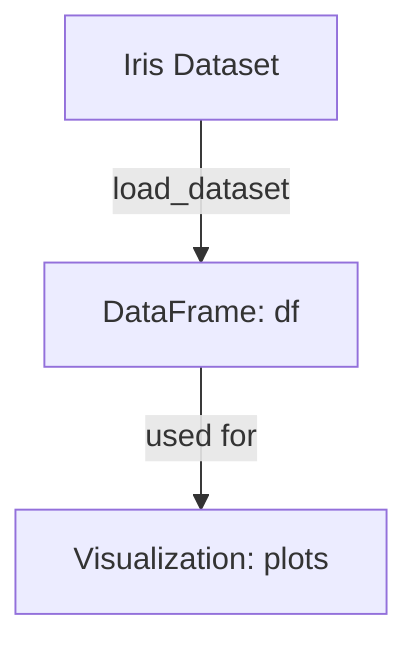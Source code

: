flowchart TD
    A[Iris Dataset] -->|load_dataset| B[DataFrame: df]
    B -->|used for| C[Visualization: plots]
